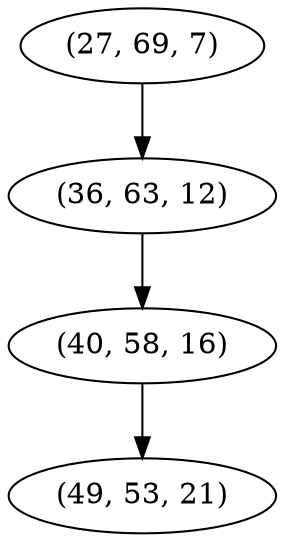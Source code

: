 digraph tree {
    "(27, 69, 7)";
    "(36, 63, 12)";
    "(40, 58, 16)";
    "(49, 53, 21)";
    "(27, 69, 7)" -> "(36, 63, 12)";
    "(36, 63, 12)" -> "(40, 58, 16)";
    "(40, 58, 16)" -> "(49, 53, 21)";
}
